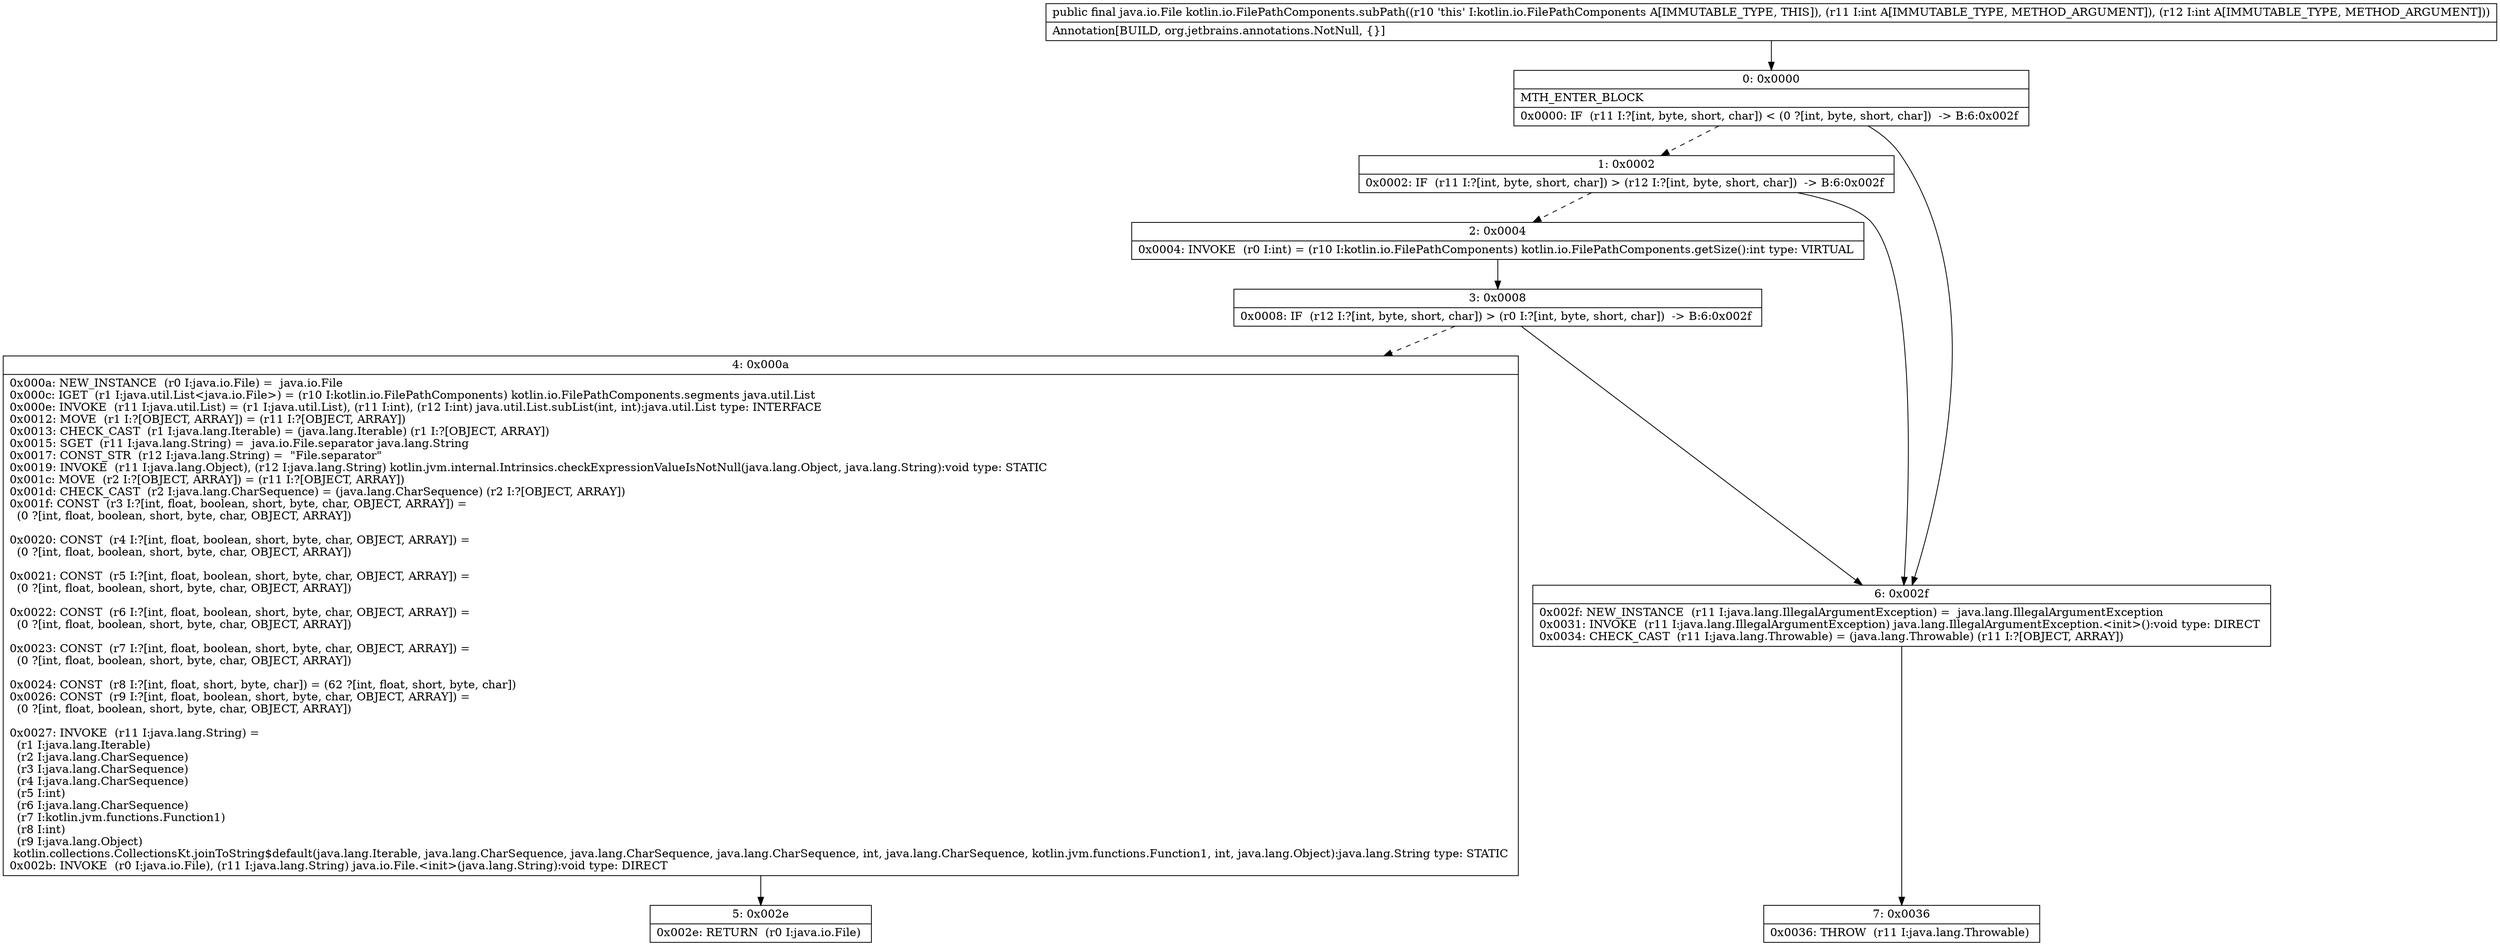 digraph "CFG forkotlin.io.FilePathComponents.subPath(II)Ljava\/io\/File;" {
Node_0 [shape=record,label="{0\:\ 0x0000|MTH_ENTER_BLOCK\l|0x0000: IF  (r11 I:?[int, byte, short, char]) \< (0 ?[int, byte, short, char])  \-\> B:6:0x002f \l}"];
Node_1 [shape=record,label="{1\:\ 0x0002|0x0002: IF  (r11 I:?[int, byte, short, char]) \> (r12 I:?[int, byte, short, char])  \-\> B:6:0x002f \l}"];
Node_2 [shape=record,label="{2\:\ 0x0004|0x0004: INVOKE  (r0 I:int) = (r10 I:kotlin.io.FilePathComponents) kotlin.io.FilePathComponents.getSize():int type: VIRTUAL \l}"];
Node_3 [shape=record,label="{3\:\ 0x0008|0x0008: IF  (r12 I:?[int, byte, short, char]) \> (r0 I:?[int, byte, short, char])  \-\> B:6:0x002f \l}"];
Node_4 [shape=record,label="{4\:\ 0x000a|0x000a: NEW_INSTANCE  (r0 I:java.io.File) =  java.io.File \l0x000c: IGET  (r1 I:java.util.List\<java.io.File\>) = (r10 I:kotlin.io.FilePathComponents) kotlin.io.FilePathComponents.segments java.util.List \l0x000e: INVOKE  (r11 I:java.util.List) = (r1 I:java.util.List), (r11 I:int), (r12 I:int) java.util.List.subList(int, int):java.util.List type: INTERFACE \l0x0012: MOVE  (r1 I:?[OBJECT, ARRAY]) = (r11 I:?[OBJECT, ARRAY]) \l0x0013: CHECK_CAST  (r1 I:java.lang.Iterable) = (java.lang.Iterable) (r1 I:?[OBJECT, ARRAY]) \l0x0015: SGET  (r11 I:java.lang.String) =  java.io.File.separator java.lang.String \l0x0017: CONST_STR  (r12 I:java.lang.String) =  \"File.separator\" \l0x0019: INVOKE  (r11 I:java.lang.Object), (r12 I:java.lang.String) kotlin.jvm.internal.Intrinsics.checkExpressionValueIsNotNull(java.lang.Object, java.lang.String):void type: STATIC \l0x001c: MOVE  (r2 I:?[OBJECT, ARRAY]) = (r11 I:?[OBJECT, ARRAY]) \l0x001d: CHECK_CAST  (r2 I:java.lang.CharSequence) = (java.lang.CharSequence) (r2 I:?[OBJECT, ARRAY]) \l0x001f: CONST  (r3 I:?[int, float, boolean, short, byte, char, OBJECT, ARRAY]) = \l  (0 ?[int, float, boolean, short, byte, char, OBJECT, ARRAY])\l \l0x0020: CONST  (r4 I:?[int, float, boolean, short, byte, char, OBJECT, ARRAY]) = \l  (0 ?[int, float, boolean, short, byte, char, OBJECT, ARRAY])\l \l0x0021: CONST  (r5 I:?[int, float, boolean, short, byte, char, OBJECT, ARRAY]) = \l  (0 ?[int, float, boolean, short, byte, char, OBJECT, ARRAY])\l \l0x0022: CONST  (r6 I:?[int, float, boolean, short, byte, char, OBJECT, ARRAY]) = \l  (0 ?[int, float, boolean, short, byte, char, OBJECT, ARRAY])\l \l0x0023: CONST  (r7 I:?[int, float, boolean, short, byte, char, OBJECT, ARRAY]) = \l  (0 ?[int, float, boolean, short, byte, char, OBJECT, ARRAY])\l \l0x0024: CONST  (r8 I:?[int, float, short, byte, char]) = (62 ?[int, float, short, byte, char]) \l0x0026: CONST  (r9 I:?[int, float, boolean, short, byte, char, OBJECT, ARRAY]) = \l  (0 ?[int, float, boolean, short, byte, char, OBJECT, ARRAY])\l \l0x0027: INVOKE  (r11 I:java.lang.String) = \l  (r1 I:java.lang.Iterable)\l  (r2 I:java.lang.CharSequence)\l  (r3 I:java.lang.CharSequence)\l  (r4 I:java.lang.CharSequence)\l  (r5 I:int)\l  (r6 I:java.lang.CharSequence)\l  (r7 I:kotlin.jvm.functions.Function1)\l  (r8 I:int)\l  (r9 I:java.lang.Object)\l kotlin.collections.CollectionsKt.joinToString$default(java.lang.Iterable, java.lang.CharSequence, java.lang.CharSequence, java.lang.CharSequence, int, java.lang.CharSequence, kotlin.jvm.functions.Function1, int, java.lang.Object):java.lang.String type: STATIC \l0x002b: INVOKE  (r0 I:java.io.File), (r11 I:java.lang.String) java.io.File.\<init\>(java.lang.String):void type: DIRECT \l}"];
Node_5 [shape=record,label="{5\:\ 0x002e|0x002e: RETURN  (r0 I:java.io.File) \l}"];
Node_6 [shape=record,label="{6\:\ 0x002f|0x002f: NEW_INSTANCE  (r11 I:java.lang.IllegalArgumentException) =  java.lang.IllegalArgumentException \l0x0031: INVOKE  (r11 I:java.lang.IllegalArgumentException) java.lang.IllegalArgumentException.\<init\>():void type: DIRECT \l0x0034: CHECK_CAST  (r11 I:java.lang.Throwable) = (java.lang.Throwable) (r11 I:?[OBJECT, ARRAY]) \l}"];
Node_7 [shape=record,label="{7\:\ 0x0036|0x0036: THROW  (r11 I:java.lang.Throwable) \l}"];
MethodNode[shape=record,label="{public final java.io.File kotlin.io.FilePathComponents.subPath((r10 'this' I:kotlin.io.FilePathComponents A[IMMUTABLE_TYPE, THIS]), (r11 I:int A[IMMUTABLE_TYPE, METHOD_ARGUMENT]), (r12 I:int A[IMMUTABLE_TYPE, METHOD_ARGUMENT]))  | Annotation[BUILD, org.jetbrains.annotations.NotNull, \{\}]\l}"];
MethodNode -> Node_0;
Node_0 -> Node_1[style=dashed];
Node_0 -> Node_6;
Node_1 -> Node_2[style=dashed];
Node_1 -> Node_6;
Node_2 -> Node_3;
Node_3 -> Node_4[style=dashed];
Node_3 -> Node_6;
Node_4 -> Node_5;
Node_6 -> Node_7;
}

